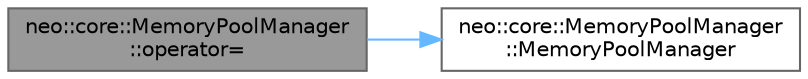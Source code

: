 digraph "neo::core::MemoryPoolManager::operator="
{
 // LATEX_PDF_SIZE
  bgcolor="transparent";
  edge [fontname=Helvetica,fontsize=10,labelfontname=Helvetica,labelfontsize=10];
  node [fontname=Helvetica,fontsize=10,shape=box,height=0.2,width=0.4];
  rankdir="LR";
  Node1 [id="Node000001",label="neo::core::MemoryPoolManager\l::operator=",height=0.2,width=0.4,color="gray40", fillcolor="grey60", style="filled", fontcolor="black",tooltip=" "];
  Node1 -> Node2 [id="edge1_Node000001_Node000002",color="steelblue1",style="solid",tooltip=" "];
  Node2 [id="Node000002",label="neo::core::MemoryPoolManager\l::MemoryPoolManager",height=0.2,width=0.4,color="grey40", fillcolor="white", style="filled",URL="$classneo_1_1core_1_1_memory_pool_manager.html#a35c288463217d228bbbab950dbd78a15",tooltip=" "];
}
